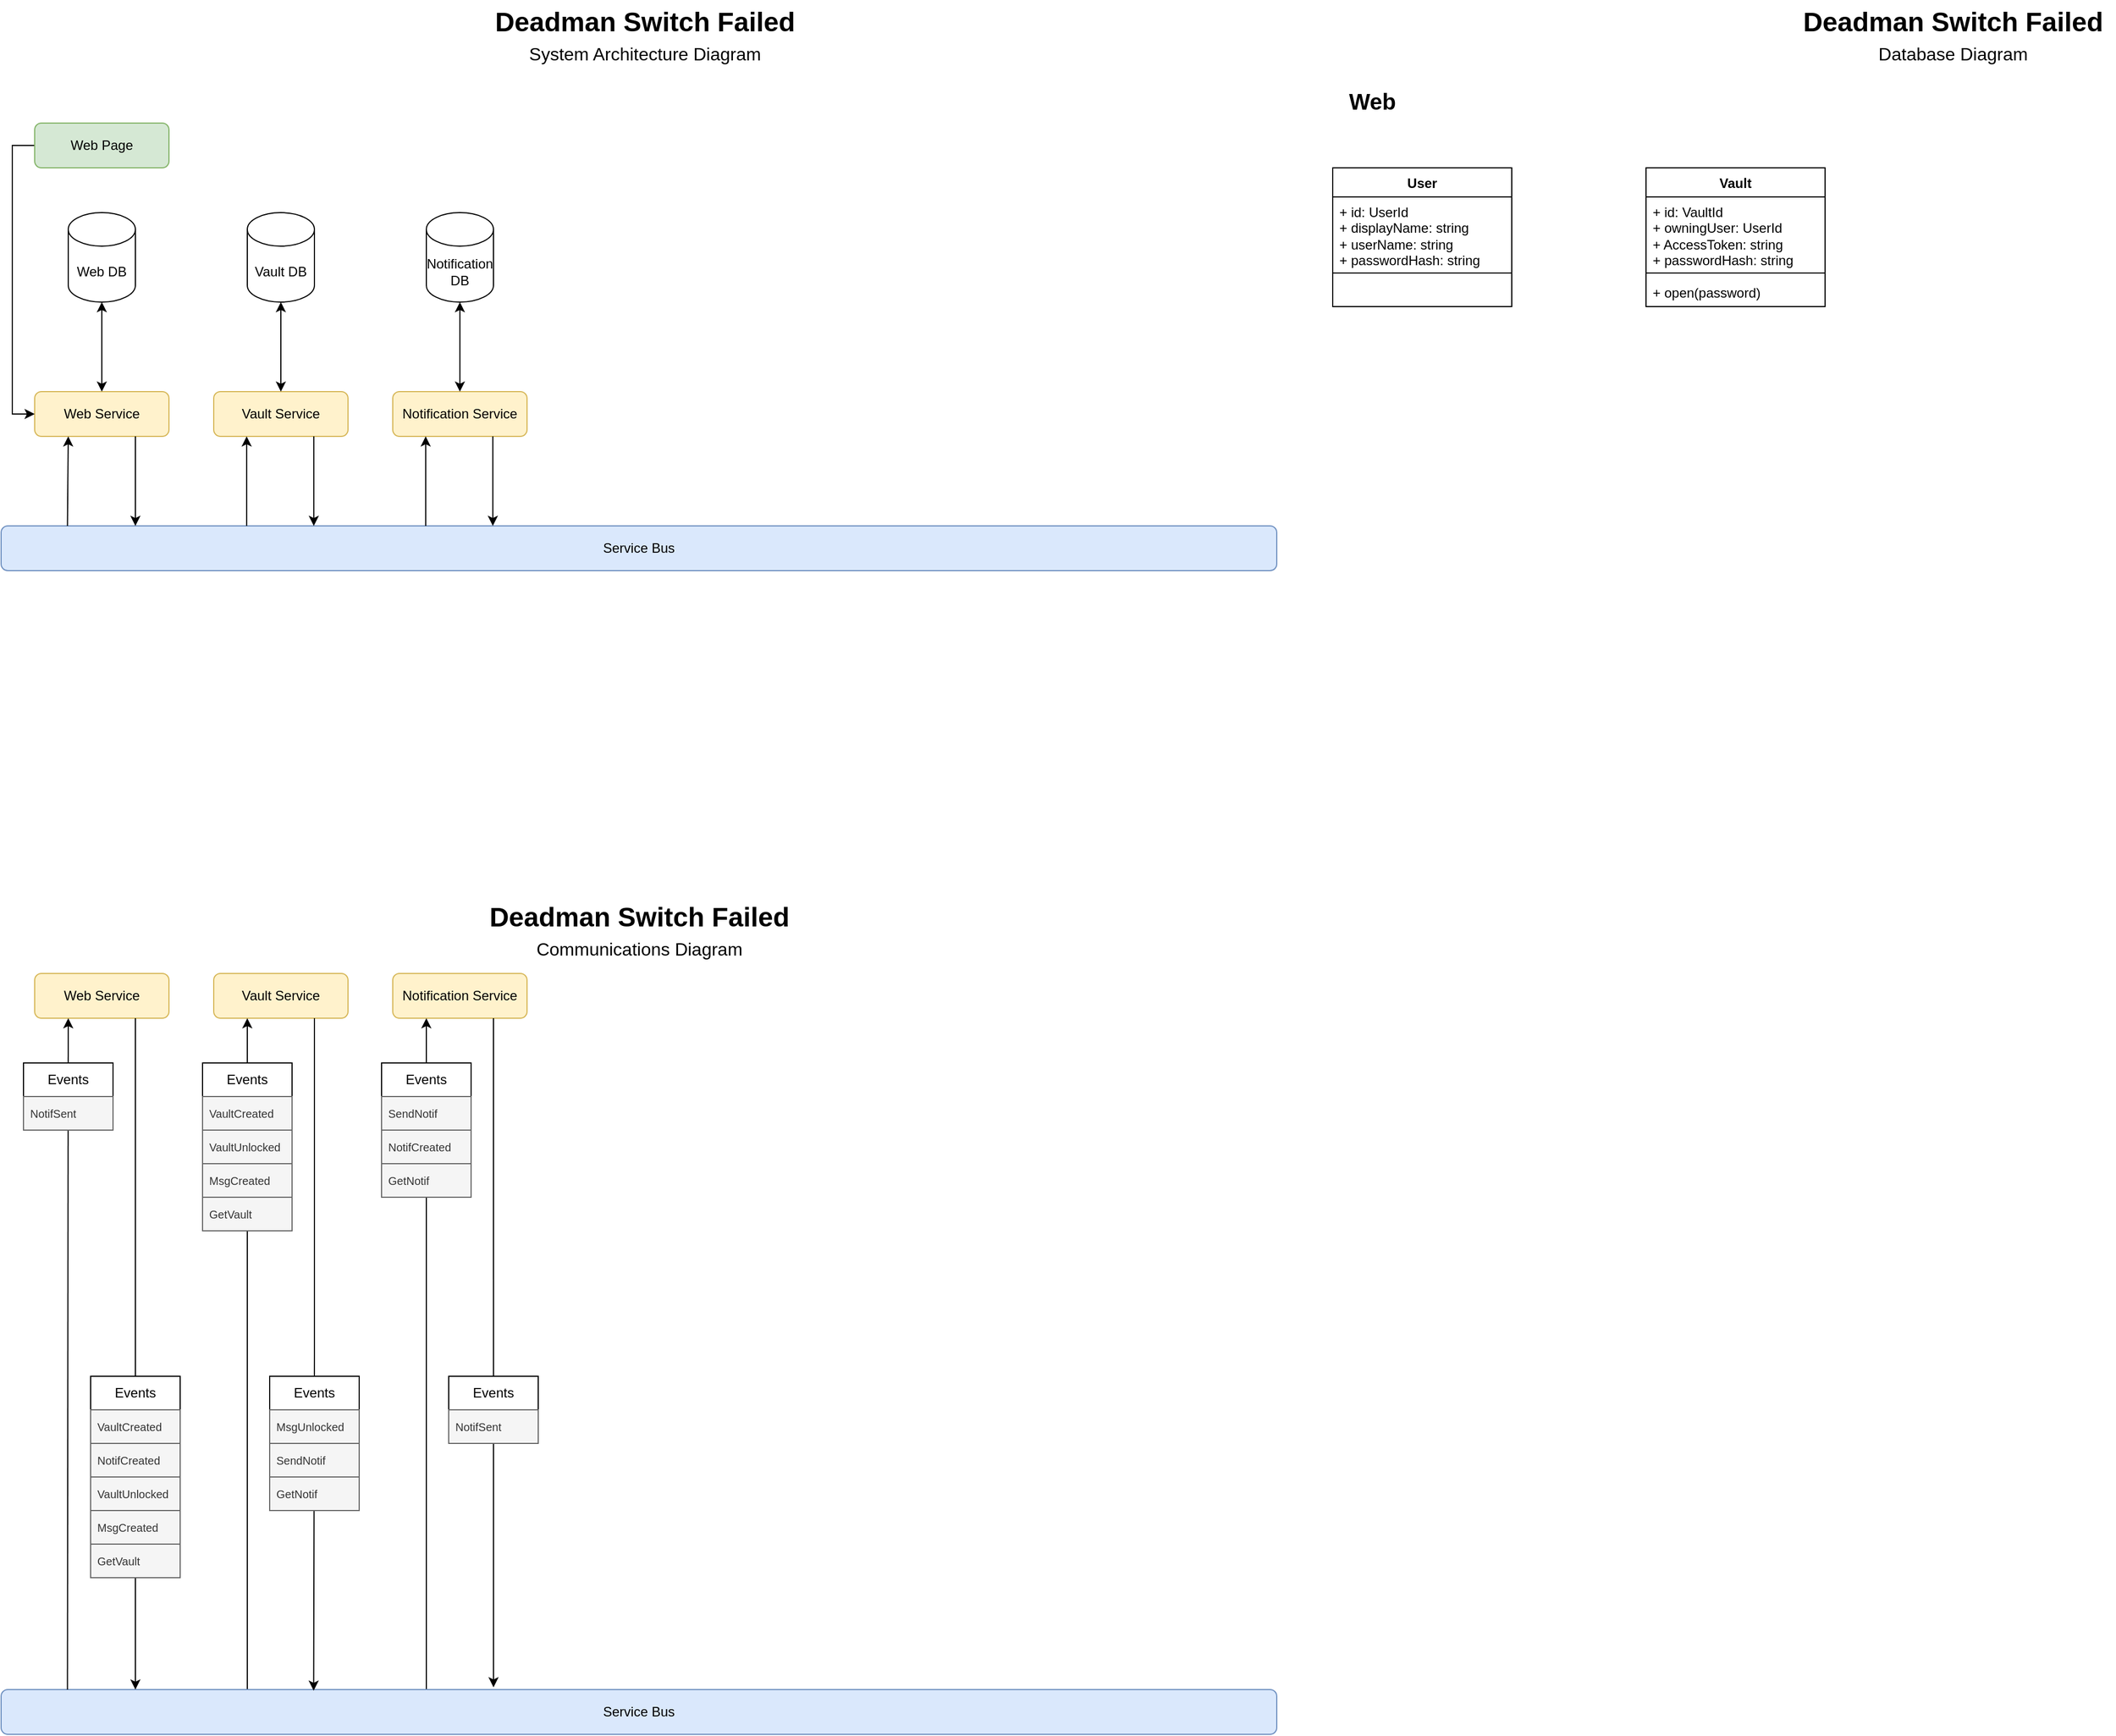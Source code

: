 <mxfile version="22.0.2" type="device">
  <diagram name="Page-1" id="2YGdl-X15_tePABY36Fy">
    <mxGraphModel dx="788" dy="460" grid="1" gridSize="10" guides="1" tooltips="1" connect="1" arrows="1" fold="1" page="1" pageScale="1" pageWidth="1160" pageHeight="800" math="1" shadow="0">
      <root>
        <mxCell id="0" />
        <mxCell id="1" parent="0" />
        <mxCell id="ui8sLW4CjAqMK8sw_6YP-1" value="Web Service" style="rounded=1;whiteSpace=wrap;html=1;fillColor=#fff2cc;strokeColor=#d6b656;" parent="1" vertex="1">
          <mxGeometry x="40" y="360" width="120" height="40" as="geometry" />
        </mxCell>
        <mxCell id="ui8sLW4CjAqMK8sw_6YP-2" value="Vault Service" style="rounded=1;whiteSpace=wrap;html=1;fillColor=#fff2cc;strokeColor=#d6b656;" parent="1" vertex="1">
          <mxGeometry x="200" y="360" width="120" height="40" as="geometry" />
        </mxCell>
        <mxCell id="ui8sLW4CjAqMK8sw_6YP-3" value="Notification Service" style="rounded=1;whiteSpace=wrap;html=1;fillColor=#fff2cc;strokeColor=#d6b656;" parent="1" vertex="1">
          <mxGeometry x="360" y="360" width="120" height="40" as="geometry" />
        </mxCell>
        <mxCell id="ui8sLW4CjAqMK8sw_6YP-4" value="Service Bus" style="rounded=1;whiteSpace=wrap;html=1;fillColor=#dae8fc;strokeColor=#6c8ebf;" parent="1" vertex="1">
          <mxGeometry x="10" y="480" width="1140" height="40" as="geometry" />
        </mxCell>
        <mxCell id="ui8sLW4CjAqMK8sw_6YP-5" value="Web DB" style="shape=cylinder3;whiteSpace=wrap;html=1;boundedLbl=1;backgroundOutline=1;size=15;" parent="1" vertex="1">
          <mxGeometry x="70" y="200" width="60" height="80" as="geometry" />
        </mxCell>
        <mxCell id="ui8sLW4CjAqMK8sw_6YP-7" value="Vault DB" style="shape=cylinder3;whiteSpace=wrap;html=1;boundedLbl=1;backgroundOutline=1;size=15;" parent="1" vertex="1">
          <mxGeometry x="230" y="200" width="60" height="80" as="geometry" />
        </mxCell>
        <mxCell id="ui8sLW4CjAqMK8sw_6YP-8" value="Notification DB" style="shape=cylinder3;whiteSpace=wrap;html=1;boundedLbl=1;backgroundOutline=1;size=15;" parent="1" vertex="1">
          <mxGeometry x="390" y="200" width="60" height="80" as="geometry" />
        </mxCell>
        <mxCell id="ui8sLW4CjAqMK8sw_6YP-9" value="Deadman Switch Failed" style="text;html=1;align=center;verticalAlign=middle;resizable=0;points=[];autosize=1;strokeColor=none;fillColor=none;rounded=0;shadow=0;glass=0;fontSize=24;fontStyle=1" parent="1" vertex="1">
          <mxGeometry x="440" y="10" width="290" height="40" as="geometry" />
        </mxCell>
        <mxCell id="ui8sLW4CjAqMK8sw_6YP-10" value="&lt;span style=&quot;font-weight: normal;&quot;&gt;&lt;font style=&quot;font-size: 16px;&quot;&gt;System Architecture Diagram&lt;/font&gt;&lt;/span&gt;" style="text;html=1;align=center;verticalAlign=middle;resizable=0;points=[];autosize=1;strokeColor=none;fillColor=none;rounded=0;shadow=0;glass=0;fontSize=24;fontStyle=1" parent="1" vertex="1">
          <mxGeometry x="470" y="36" width="230" height="40" as="geometry" />
        </mxCell>
        <mxCell id="ui8sLW4CjAqMK8sw_6YP-13" value="" style="endArrow=classic;startArrow=classic;html=1;rounded=0;" parent="1" source="ui8sLW4CjAqMK8sw_6YP-1" target="ui8sLW4CjAqMK8sw_6YP-5" edge="1">
          <mxGeometry width="50" height="50" relative="1" as="geometry">
            <mxPoint x="70" y="340" as="sourcePoint" />
            <mxPoint x="120" y="290" as="targetPoint" />
          </mxGeometry>
        </mxCell>
        <mxCell id="ui8sLW4CjAqMK8sw_6YP-14" value="" style="endArrow=classic;startArrow=classic;html=1;rounded=0;" parent="1" source="ui8sLW4CjAqMK8sw_6YP-2" target="ui8sLW4CjAqMK8sw_6YP-7" edge="1">
          <mxGeometry width="50" height="50" relative="1" as="geometry">
            <mxPoint x="110" y="370" as="sourcePoint" />
            <mxPoint x="110" y="290" as="targetPoint" />
          </mxGeometry>
        </mxCell>
        <mxCell id="ui8sLW4CjAqMK8sw_6YP-15" value="" style="endArrow=classic;startArrow=classic;html=1;rounded=0;labelBorderColor=#FFFFFF;" parent="1" source="ui8sLW4CjAqMK8sw_6YP-3" target="ui8sLW4CjAqMK8sw_6YP-8" edge="1">
          <mxGeometry width="50" height="50" relative="1" as="geometry">
            <mxPoint x="120" y="380" as="sourcePoint" />
            <mxPoint x="120" y="300" as="targetPoint" />
          </mxGeometry>
        </mxCell>
        <mxCell id="ui8sLW4CjAqMK8sw_6YP-18" value="" style="endArrow=classic;html=1;rounded=0;entryX=0.25;entryY=1;entryDx=0;entryDy=0;exitX=0.052;exitY=0;exitDx=0;exitDy=0;exitPerimeter=0;" parent="1" source="ui8sLW4CjAqMK8sw_6YP-4" target="ui8sLW4CjAqMK8sw_6YP-1" edge="1">
          <mxGeometry width="50" height="50" relative="1" as="geometry">
            <mxPoint x="-20" y="450" as="sourcePoint" />
            <mxPoint x="30" y="400" as="targetPoint" />
          </mxGeometry>
        </mxCell>
        <mxCell id="ui8sLW4CjAqMK8sw_6YP-19" value="" style="endArrow=classic;html=1;rounded=0;exitX=0.75;exitY=1;exitDx=0;exitDy=0;" parent="1" source="ui8sLW4CjAqMK8sw_6YP-1" edge="1">
          <mxGeometry width="50" height="50" relative="1" as="geometry">
            <mxPoint x="80" y="490" as="sourcePoint" />
            <mxPoint x="130" y="480" as="targetPoint" />
          </mxGeometry>
        </mxCell>
        <mxCell id="ui8sLW4CjAqMK8sw_6YP-20" value="" style="endArrow=classic;html=1;rounded=0;entryX=0.25;entryY=1;entryDx=0;entryDy=0;exitX=0.072;exitY=0;exitDx=0;exitDy=0;exitPerimeter=0;" parent="1" edge="1">
          <mxGeometry width="50" height="50" relative="1" as="geometry">
            <mxPoint x="229.43" y="480" as="sourcePoint" />
            <mxPoint x="229.43" y="400" as="targetPoint" />
          </mxGeometry>
        </mxCell>
        <mxCell id="ui8sLW4CjAqMK8sw_6YP-21" value="" style="endArrow=classic;html=1;rounded=0;exitX=0.75;exitY=1;exitDx=0;exitDy=0;" parent="1" edge="1">
          <mxGeometry width="50" height="50" relative="1" as="geometry">
            <mxPoint x="289.43" y="400" as="sourcePoint" />
            <mxPoint x="289.43" y="480" as="targetPoint" />
          </mxGeometry>
        </mxCell>
        <mxCell id="ui8sLW4CjAqMK8sw_6YP-22" value="" style="endArrow=classic;html=1;rounded=0;entryX=0.25;entryY=1;entryDx=0;entryDy=0;exitX=0.072;exitY=0;exitDx=0;exitDy=0;exitPerimeter=0;" parent="1" edge="1">
          <mxGeometry width="50" height="50" relative="1" as="geometry">
            <mxPoint x="389.43" y="480" as="sourcePoint" />
            <mxPoint x="389.43" y="400" as="targetPoint" />
          </mxGeometry>
        </mxCell>
        <mxCell id="ui8sLW4CjAqMK8sw_6YP-23" value="" style="endArrow=classic;html=1;rounded=0;exitX=0.75;exitY=1;exitDx=0;exitDy=0;" parent="1" edge="1">
          <mxGeometry width="50" height="50" relative="1" as="geometry">
            <mxPoint x="449.43" y="400" as="sourcePoint" />
            <mxPoint x="449.43" y="480" as="targetPoint" />
          </mxGeometry>
        </mxCell>
        <mxCell id="ui8sLW4CjAqMK8sw_6YP-26" value="Deadman Switch Failed" style="text;html=1;align=center;verticalAlign=middle;resizable=0;points=[];autosize=1;strokeColor=none;fillColor=none;rounded=0;shadow=0;glass=0;fontSize=24;fontStyle=1" parent="1" vertex="1">
          <mxGeometry x="1609" y="10" width="290" height="40" as="geometry" />
        </mxCell>
        <mxCell id="ui8sLW4CjAqMK8sw_6YP-27" value="&lt;span style=&quot;font-weight: normal;&quot;&gt;&lt;font style=&quot;font-size: 16px;&quot;&gt;Database Diagram&lt;/font&gt;&lt;/span&gt;" style="text;html=1;align=center;verticalAlign=middle;resizable=0;points=[];autosize=1;strokeColor=none;fillColor=none;rounded=0;shadow=0;glass=0;fontSize=24;fontStyle=1" parent="1" vertex="1">
          <mxGeometry x="1674" y="36" width="160" height="40" as="geometry" />
        </mxCell>
        <mxCell id="Cj7RUKxoyTummyb_r4Sp-2" style="edgeStyle=orthogonalEdgeStyle;rounded=0;orthogonalLoop=1;jettySize=auto;html=1;entryX=0;entryY=0.5;entryDx=0;entryDy=0;" parent="1" source="Cj7RUKxoyTummyb_r4Sp-1" target="ui8sLW4CjAqMK8sw_6YP-1" edge="1">
          <mxGeometry relative="1" as="geometry">
            <Array as="points">
              <mxPoint x="20" y="140" />
              <mxPoint x="20" y="380" />
            </Array>
          </mxGeometry>
        </mxCell>
        <mxCell id="Cj7RUKxoyTummyb_r4Sp-1" value="Web Page" style="rounded=1;whiteSpace=wrap;html=1;fillColor=#d5e8d4;strokeColor=#82b366;" parent="1" vertex="1">
          <mxGeometry x="40" y="120" width="120" height="40" as="geometry" />
        </mxCell>
        <mxCell id="Cj7RUKxoyTummyb_r4Sp-10" value="Web" style="text;html=1;align=center;verticalAlign=middle;resizable=0;points=[];autosize=1;strokeColor=none;fillColor=none;rounded=0;shadow=0;glass=0;fontSize=20;fontStyle=1" parent="1" vertex="1">
          <mxGeometry x="1200" y="80" width="70" height="40" as="geometry" />
        </mxCell>
        <mxCell id="Cj7RUKxoyTummyb_r4Sp-11" value="User" style="swimlane;fontStyle=1;align=center;verticalAlign=top;childLayout=stackLayout;horizontal=1;startSize=26;horizontalStack=0;resizeParent=1;resizeParentMax=0;resizeLast=0;collapsible=1;marginBottom=0;whiteSpace=wrap;html=1;" parent="1" vertex="1">
          <mxGeometry x="1200" y="160" width="160" height="124" as="geometry" />
        </mxCell>
        <mxCell id="Cj7RUKxoyTummyb_r4Sp-12" value="+ id: UserId&lt;br&gt;+ displayName: string&lt;br&gt;+ userName: string&lt;br&gt;+ passwordHash: string" style="text;strokeColor=none;fillColor=none;align=left;verticalAlign=top;spacingLeft=4;spacingRight=4;overflow=hidden;rotatable=0;points=[[0,0.5],[1,0.5]];portConstraint=eastwest;whiteSpace=wrap;html=1;" parent="Cj7RUKxoyTummyb_r4Sp-11" vertex="1">
          <mxGeometry y="26" width="160" height="64" as="geometry" />
        </mxCell>
        <mxCell id="Cj7RUKxoyTummyb_r4Sp-13" value="" style="line;strokeWidth=1;fillColor=none;align=left;verticalAlign=middle;spacingTop=-1;spacingLeft=3;spacingRight=3;rotatable=0;labelPosition=right;points=[];portConstraint=eastwest;strokeColor=inherit;" parent="Cj7RUKxoyTummyb_r4Sp-11" vertex="1">
          <mxGeometry y="90" width="160" height="8" as="geometry" />
        </mxCell>
        <mxCell id="Cj7RUKxoyTummyb_r4Sp-14" value="&amp;nbsp;" style="text;strokeColor=none;fillColor=none;align=left;verticalAlign=top;spacingLeft=4;spacingRight=4;overflow=hidden;rotatable=0;points=[[0,0.5],[1,0.5]];portConstraint=eastwest;whiteSpace=wrap;html=1;" parent="Cj7RUKxoyTummyb_r4Sp-11" vertex="1">
          <mxGeometry y="98" width="160" height="26" as="geometry" />
        </mxCell>
        <mxCell id="TEZOHbHOSB_OMv-VC6Ly-8" value="Deadman Switch Failed" style="text;html=1;align=center;verticalAlign=middle;resizable=0;points=[];autosize=1;strokeColor=none;fillColor=none;rounded=0;shadow=0;glass=0;fontSize=24;fontStyle=1" parent="1" vertex="1">
          <mxGeometry x="435" y="810" width="290" height="40" as="geometry" />
        </mxCell>
        <mxCell id="TEZOHbHOSB_OMv-VC6Ly-9" value="&lt;span style=&quot;font-weight: normal;&quot;&gt;&lt;font style=&quot;font-size: 16px;&quot;&gt;Communications Diagram&lt;br&gt;&lt;/font&gt;&lt;/span&gt;" style="text;html=1;align=center;verticalAlign=middle;resizable=0;points=[];autosize=1;strokeColor=none;fillColor=none;rounded=0;shadow=0;glass=0;fontSize=24;fontStyle=1" parent="1" vertex="1">
          <mxGeometry x="475" y="836" width="210" height="40" as="geometry" />
        </mxCell>
        <mxCell id="TEZOHbHOSB_OMv-VC6Ly-33" value="Web Service" style="rounded=1;whiteSpace=wrap;html=1;fillColor=#fff2cc;strokeColor=#d6b656;" vertex="1" parent="1">
          <mxGeometry x="40" y="880" width="120" height="40" as="geometry" />
        </mxCell>
        <mxCell id="TEZOHbHOSB_OMv-VC6Ly-34" value="Vault Service" style="rounded=1;whiteSpace=wrap;html=1;fillColor=#fff2cc;strokeColor=#d6b656;" vertex="1" parent="1">
          <mxGeometry x="200" y="880" width="120" height="40" as="geometry" />
        </mxCell>
        <mxCell id="TEZOHbHOSB_OMv-VC6Ly-35" value="Notification Service" style="rounded=1;whiteSpace=wrap;html=1;fillColor=#fff2cc;strokeColor=#d6b656;" vertex="1" parent="1">
          <mxGeometry x="360" y="880" width="120" height="40" as="geometry" />
        </mxCell>
        <mxCell id="TEZOHbHOSB_OMv-VC6Ly-44" style="edgeStyle=orthogonalEdgeStyle;rounded=0;orthogonalLoop=1;jettySize=auto;html=1;entryX=0.25;entryY=1;entryDx=0;entryDy=0;" edge="1" parent="1" source="TEZOHbHOSB_OMv-VC6Ly-36" target="TEZOHbHOSB_OMv-VC6Ly-34">
          <mxGeometry relative="1" as="geometry">
            <Array as="points">
              <mxPoint x="230" y="1410" />
              <mxPoint x="230" y="1410" />
            </Array>
          </mxGeometry>
        </mxCell>
        <mxCell id="TEZOHbHOSB_OMv-VC6Ly-45" style="edgeStyle=orthogonalEdgeStyle;rounded=0;orthogonalLoop=1;jettySize=auto;html=1;entryX=0.25;entryY=1;entryDx=0;entryDy=0;" edge="1" parent="1" source="TEZOHbHOSB_OMv-VC6Ly-36" target="TEZOHbHOSB_OMv-VC6Ly-35">
          <mxGeometry relative="1" as="geometry">
            <Array as="points">
              <mxPoint x="390" y="1380" />
              <mxPoint x="390" y="1380" />
            </Array>
          </mxGeometry>
        </mxCell>
        <mxCell id="TEZOHbHOSB_OMv-VC6Ly-36" value="Service Bus" style="rounded=1;whiteSpace=wrap;html=1;fillColor=#dae8fc;strokeColor=#6c8ebf;" vertex="1" parent="1">
          <mxGeometry x="10" y="1520" width="1140" height="40" as="geometry" />
        </mxCell>
        <mxCell id="TEZOHbHOSB_OMv-VC6Ly-37" value="" style="endArrow=classic;html=1;rounded=0;entryX=0.25;entryY=1;entryDx=0;entryDy=0;exitX=0.052;exitY=0;exitDx=0;exitDy=0;exitPerimeter=0;" edge="1" source="TEZOHbHOSB_OMv-VC6Ly-36" target="TEZOHbHOSB_OMv-VC6Ly-33" parent="1">
          <mxGeometry width="50" height="50" relative="1" as="geometry">
            <mxPoint x="-20" y="1490" as="sourcePoint" />
            <mxPoint x="30" y="1440" as="targetPoint" />
          </mxGeometry>
        </mxCell>
        <mxCell id="TEZOHbHOSB_OMv-VC6Ly-38" value="" style="endArrow=classic;html=1;rounded=0;exitX=0.75;exitY=1;exitDx=0;exitDy=0;" edge="1" source="TEZOHbHOSB_OMv-VC6Ly-33" parent="1">
          <mxGeometry width="50" height="50" relative="1" as="geometry">
            <mxPoint x="80" y="1530" as="sourcePoint" />
            <mxPoint x="130" y="1520" as="targetPoint" />
          </mxGeometry>
        </mxCell>
        <mxCell id="TEZOHbHOSB_OMv-VC6Ly-43" style="edgeStyle=orthogonalEdgeStyle;rounded=0;orthogonalLoop=1;jettySize=auto;html=1;exitX=0.75;exitY=1;exitDx=0;exitDy=0;entryX=0.245;entryY=0.025;entryDx=0;entryDy=0;entryPerimeter=0;" edge="1" parent="1" source="TEZOHbHOSB_OMv-VC6Ly-34" target="TEZOHbHOSB_OMv-VC6Ly-36">
          <mxGeometry relative="1" as="geometry" />
        </mxCell>
        <mxCell id="TEZOHbHOSB_OMv-VC6Ly-46" style="edgeStyle=orthogonalEdgeStyle;rounded=0;orthogonalLoop=1;jettySize=auto;html=1;exitX=0.75;exitY=1;exitDx=0;exitDy=0;entryX=0.386;entryY=-0.05;entryDx=0;entryDy=0;entryPerimeter=0;" edge="1" parent="1" source="TEZOHbHOSB_OMv-VC6Ly-35" target="TEZOHbHOSB_OMv-VC6Ly-36">
          <mxGeometry relative="1" as="geometry" />
        </mxCell>
        <mxCell id="TEZOHbHOSB_OMv-VC6Ly-47" value="Events" style="swimlane;fontStyle=0;childLayout=stackLayout;horizontal=1;startSize=30;horizontalStack=0;resizeParent=1;resizeParentMax=0;resizeLast=0;collapsible=1;marginBottom=0;whiteSpace=wrap;html=1;fillColor=#FFFFFF;" vertex="1" parent="1">
          <mxGeometry x="30" y="960" width="80" height="60" as="geometry" />
        </mxCell>
        <mxCell id="TEZOHbHOSB_OMv-VC6Ly-48" value="NotifSent" style="text;strokeColor=#666666;fillColor=#f5f5f5;align=left;verticalAlign=middle;spacingLeft=4;spacingRight=4;overflow=hidden;points=[[0,0.5],[1,0.5]];portConstraint=eastwest;rotatable=0;whiteSpace=wrap;html=1;fontColor=#333333;fontSize=10;" vertex="1" parent="TEZOHbHOSB_OMv-VC6Ly-47">
          <mxGeometry y="30" width="80" height="30" as="geometry" />
        </mxCell>
        <mxCell id="TEZOHbHOSB_OMv-VC6Ly-55" value="Events" style="swimlane;fontStyle=0;childLayout=stackLayout;horizontal=1;startSize=30;horizontalStack=0;resizeParent=1;resizeParentMax=0;resizeLast=0;collapsible=1;marginBottom=0;whiteSpace=wrap;html=1;fillColor=#FFFFFF;" vertex="1" parent="1">
          <mxGeometry x="90" y="1240" width="80" height="180" as="geometry" />
        </mxCell>
        <mxCell id="TEZOHbHOSB_OMv-VC6Ly-56" value="VaultCreated" style="text;strokeColor=#666666;fillColor=#f5f5f5;align=left;verticalAlign=middle;spacingLeft=4;spacingRight=4;overflow=hidden;points=[[0,0.5],[1,0.5]];portConstraint=eastwest;rotatable=0;whiteSpace=wrap;html=1;fontColor=#333333;fontSize=10;" vertex="1" parent="TEZOHbHOSB_OMv-VC6Ly-55">
          <mxGeometry y="30" width="80" height="30" as="geometry" />
        </mxCell>
        <mxCell id="TEZOHbHOSB_OMv-VC6Ly-57" value="NotifCreated" style="text;strokeColor=#666666;fillColor=#f5f5f5;align=left;verticalAlign=middle;spacingLeft=4;spacingRight=4;overflow=hidden;points=[[0,0.5],[1,0.5]];portConstraint=eastwest;rotatable=0;whiteSpace=wrap;html=1;fontColor=#333333;fontSize=10;" vertex="1" parent="TEZOHbHOSB_OMv-VC6Ly-55">
          <mxGeometry y="60" width="80" height="30" as="geometry" />
        </mxCell>
        <mxCell id="TEZOHbHOSB_OMv-VC6Ly-58" value="VaultUnlocked" style="text;strokeColor=#666666;fillColor=#f5f5f5;align=left;verticalAlign=middle;spacingLeft=4;spacingRight=4;overflow=hidden;points=[[0,0.5],[1,0.5]];portConstraint=eastwest;rotatable=0;whiteSpace=wrap;html=1;fontColor=#333333;fontSize=10;" vertex="1" parent="TEZOHbHOSB_OMv-VC6Ly-55">
          <mxGeometry y="90" width="80" height="30" as="geometry" />
        </mxCell>
        <mxCell id="TEZOHbHOSB_OMv-VC6Ly-60" value="MsgCreated" style="text;strokeColor=#666666;fillColor=#f5f5f5;align=left;verticalAlign=middle;spacingLeft=4;spacingRight=4;overflow=hidden;points=[[0,0.5],[1,0.5]];portConstraint=eastwest;rotatable=0;whiteSpace=wrap;html=1;fontColor=#333333;fontSize=10;" vertex="1" parent="TEZOHbHOSB_OMv-VC6Ly-55">
          <mxGeometry y="120" width="80" height="30" as="geometry" />
        </mxCell>
        <mxCell id="TEZOHbHOSB_OMv-VC6Ly-78" value="GetVault" style="text;strokeColor=#666666;fillColor=#f5f5f5;align=left;verticalAlign=middle;spacingLeft=4;spacingRight=4;overflow=hidden;points=[[0,0.5],[1,0.5]];portConstraint=eastwest;rotatable=0;whiteSpace=wrap;html=1;fontColor=#333333;fontSize=10;" vertex="1" parent="TEZOHbHOSB_OMv-VC6Ly-55">
          <mxGeometry y="150" width="80" height="30" as="geometry" />
        </mxCell>
        <mxCell id="TEZOHbHOSB_OMv-VC6Ly-61" value="Events" style="swimlane;fontStyle=0;childLayout=stackLayout;horizontal=1;startSize=30;horizontalStack=0;resizeParent=1;resizeParentMax=0;resizeLast=0;collapsible=1;marginBottom=0;whiteSpace=wrap;html=1;fillColor=#FFFFFF;" vertex="1" parent="1">
          <mxGeometry x="190" y="960" width="80" height="150" as="geometry" />
        </mxCell>
        <mxCell id="TEZOHbHOSB_OMv-VC6Ly-62" value="VaultCreated" style="text;strokeColor=#666666;fillColor=#f5f5f5;align=left;verticalAlign=middle;spacingLeft=4;spacingRight=4;overflow=hidden;points=[[0,0.5],[1,0.5]];portConstraint=eastwest;rotatable=0;whiteSpace=wrap;html=1;fontColor=#333333;fontSize=10;" vertex="1" parent="TEZOHbHOSB_OMv-VC6Ly-61">
          <mxGeometry y="30" width="80" height="30" as="geometry" />
        </mxCell>
        <mxCell id="TEZOHbHOSB_OMv-VC6Ly-68" value="VaultUnlocked" style="text;strokeColor=#666666;fillColor=#f5f5f5;align=left;verticalAlign=middle;spacingLeft=4;spacingRight=4;overflow=hidden;points=[[0,0.5],[1,0.5]];portConstraint=eastwest;rotatable=0;whiteSpace=wrap;html=1;fontColor=#333333;fontSize=10;" vertex="1" parent="TEZOHbHOSB_OMv-VC6Ly-61">
          <mxGeometry y="60" width="80" height="30" as="geometry" />
        </mxCell>
        <mxCell id="TEZOHbHOSB_OMv-VC6Ly-69" value="MsgCreated" style="text;strokeColor=#666666;fillColor=#f5f5f5;align=left;verticalAlign=middle;spacingLeft=4;spacingRight=4;overflow=hidden;points=[[0,0.5],[1,0.5]];portConstraint=eastwest;rotatable=0;whiteSpace=wrap;html=1;fontColor=#333333;fontSize=10;" vertex="1" parent="TEZOHbHOSB_OMv-VC6Ly-61">
          <mxGeometry y="90" width="80" height="30" as="geometry" />
        </mxCell>
        <mxCell id="TEZOHbHOSB_OMv-VC6Ly-79" value="GetVault" style="text;strokeColor=#666666;fillColor=#f5f5f5;align=left;verticalAlign=middle;spacingLeft=4;spacingRight=4;overflow=hidden;points=[[0,0.5],[1,0.5]];portConstraint=eastwest;rotatable=0;whiteSpace=wrap;html=1;fontColor=#333333;fontSize=10;" vertex="1" parent="TEZOHbHOSB_OMv-VC6Ly-61">
          <mxGeometry y="120" width="80" height="30" as="geometry" />
        </mxCell>
        <mxCell id="TEZOHbHOSB_OMv-VC6Ly-63" value="Events" style="swimlane;fontStyle=0;childLayout=stackLayout;horizontal=1;startSize=30;horizontalStack=0;resizeParent=1;resizeParentMax=0;resizeLast=0;collapsible=1;marginBottom=0;whiteSpace=wrap;html=1;fillColor=#FFFFFF;" vertex="1" parent="1">
          <mxGeometry x="250" y="1240" width="80" height="120" as="geometry" />
        </mxCell>
        <mxCell id="TEZOHbHOSB_OMv-VC6Ly-67" value="MsgUnlocked" style="text;strokeColor=#666666;fillColor=#f5f5f5;align=left;verticalAlign=middle;spacingLeft=4;spacingRight=4;overflow=hidden;points=[[0,0.5],[1,0.5]];portConstraint=eastwest;rotatable=0;whiteSpace=wrap;html=1;fontColor=#333333;fontSize=10;" vertex="1" parent="TEZOHbHOSB_OMv-VC6Ly-63">
          <mxGeometry y="30" width="80" height="30" as="geometry" />
        </mxCell>
        <mxCell id="TEZOHbHOSB_OMv-VC6Ly-70" value="SendNotif" style="text;strokeColor=#666666;fillColor=#f5f5f5;align=left;verticalAlign=middle;spacingLeft=4;spacingRight=4;overflow=hidden;points=[[0,0.5],[1,0.5]];portConstraint=eastwest;rotatable=0;whiteSpace=wrap;html=1;fontColor=#333333;fontSize=10;" vertex="1" parent="TEZOHbHOSB_OMv-VC6Ly-63">
          <mxGeometry y="60" width="80" height="30" as="geometry" />
        </mxCell>
        <mxCell id="TEZOHbHOSB_OMv-VC6Ly-80" value="GetNotif" style="text;strokeColor=#666666;fillColor=#f5f5f5;align=left;verticalAlign=middle;spacingLeft=4;spacingRight=4;overflow=hidden;points=[[0,0.5],[1,0.5]];portConstraint=eastwest;rotatable=0;whiteSpace=wrap;html=1;fontColor=#333333;fontSize=10;" vertex="1" parent="TEZOHbHOSB_OMv-VC6Ly-63">
          <mxGeometry y="90" width="80" height="30" as="geometry" />
        </mxCell>
        <mxCell id="TEZOHbHOSB_OMv-VC6Ly-71" value="Events" style="swimlane;fontStyle=0;childLayout=stackLayout;horizontal=1;startSize=30;horizontalStack=0;resizeParent=1;resizeParentMax=0;resizeLast=0;collapsible=1;marginBottom=0;whiteSpace=wrap;html=1;fillColor=#FFFFFF;" vertex="1" parent="1">
          <mxGeometry x="350" y="960" width="80" height="120" as="geometry" />
        </mxCell>
        <mxCell id="TEZOHbHOSB_OMv-VC6Ly-72" value="SendNotif" style="text;strokeColor=#666666;fillColor=#f5f5f5;align=left;verticalAlign=middle;spacingLeft=4;spacingRight=4;overflow=hidden;points=[[0,0.5],[1,0.5]];portConstraint=eastwest;rotatable=0;whiteSpace=wrap;html=1;fontColor=#333333;fontSize=10;" vertex="1" parent="TEZOHbHOSB_OMv-VC6Ly-71">
          <mxGeometry y="30" width="80" height="30" as="geometry" />
        </mxCell>
        <mxCell id="TEZOHbHOSB_OMv-VC6Ly-74" value="NotifCreated" style="text;strokeColor=#666666;fillColor=#f5f5f5;align=left;verticalAlign=middle;spacingLeft=4;spacingRight=4;overflow=hidden;points=[[0,0.5],[1,0.5]];portConstraint=eastwest;rotatable=0;whiteSpace=wrap;html=1;fontColor=#333333;fontSize=10;" vertex="1" parent="TEZOHbHOSB_OMv-VC6Ly-71">
          <mxGeometry y="60" width="80" height="30" as="geometry" />
        </mxCell>
        <mxCell id="TEZOHbHOSB_OMv-VC6Ly-81" value="GetNotif" style="text;strokeColor=#666666;fillColor=#f5f5f5;align=left;verticalAlign=middle;spacingLeft=4;spacingRight=4;overflow=hidden;points=[[0,0.5],[1,0.5]];portConstraint=eastwest;rotatable=0;whiteSpace=wrap;html=1;fontColor=#333333;fontSize=10;" vertex="1" parent="TEZOHbHOSB_OMv-VC6Ly-71">
          <mxGeometry y="90" width="80" height="30" as="geometry" />
        </mxCell>
        <mxCell id="TEZOHbHOSB_OMv-VC6Ly-75" value="Events" style="swimlane;fontStyle=0;childLayout=stackLayout;horizontal=1;startSize=30;horizontalStack=0;resizeParent=1;resizeParentMax=0;resizeLast=0;collapsible=1;marginBottom=0;whiteSpace=wrap;html=1;fillColor=#FFFFFF;" vertex="1" parent="1">
          <mxGeometry x="410" y="1240" width="80" height="60" as="geometry" />
        </mxCell>
        <mxCell id="TEZOHbHOSB_OMv-VC6Ly-76" value="NotifSent" style="text;strokeColor=#666666;fillColor=#f5f5f5;align=left;verticalAlign=middle;spacingLeft=4;spacingRight=4;overflow=hidden;points=[[0,0.5],[1,0.5]];portConstraint=eastwest;rotatable=0;whiteSpace=wrap;html=1;fontColor=#333333;fontSize=10;" vertex="1" parent="TEZOHbHOSB_OMv-VC6Ly-75">
          <mxGeometry y="30" width="80" height="30" as="geometry" />
        </mxCell>
        <mxCell id="TEZOHbHOSB_OMv-VC6Ly-82" value="Vault" style="swimlane;fontStyle=1;align=center;verticalAlign=top;childLayout=stackLayout;horizontal=1;startSize=26;horizontalStack=0;resizeParent=1;resizeParentMax=0;resizeLast=0;collapsible=1;marginBottom=0;whiteSpace=wrap;html=1;" vertex="1" parent="1">
          <mxGeometry x="1480" y="160" width="160" height="124" as="geometry" />
        </mxCell>
        <mxCell id="TEZOHbHOSB_OMv-VC6Ly-83" value="+ id: VaultId&lt;br&gt;+ owningUser: UserId&lt;br&gt;+ AccessToken: string&lt;br&gt;+ passwordHash: string" style="text;strokeColor=none;fillColor=none;align=left;verticalAlign=top;spacingLeft=4;spacingRight=4;overflow=hidden;rotatable=0;points=[[0,0.5],[1,0.5]];portConstraint=eastwest;whiteSpace=wrap;html=1;" vertex="1" parent="TEZOHbHOSB_OMv-VC6Ly-82">
          <mxGeometry y="26" width="160" height="64" as="geometry" />
        </mxCell>
        <mxCell id="TEZOHbHOSB_OMv-VC6Ly-84" value="" style="line;strokeWidth=1;fillColor=none;align=left;verticalAlign=middle;spacingTop=-1;spacingLeft=3;spacingRight=3;rotatable=0;labelPosition=right;points=[];portConstraint=eastwest;strokeColor=inherit;" vertex="1" parent="TEZOHbHOSB_OMv-VC6Ly-82">
          <mxGeometry y="90" width="160" height="8" as="geometry" />
        </mxCell>
        <mxCell id="TEZOHbHOSB_OMv-VC6Ly-85" value="+ open(password)" style="text;strokeColor=none;fillColor=none;align=left;verticalAlign=top;spacingLeft=4;spacingRight=4;overflow=hidden;rotatable=0;points=[[0,0.5],[1,0.5]];portConstraint=eastwest;whiteSpace=wrap;html=1;" vertex="1" parent="TEZOHbHOSB_OMv-VC6Ly-82">
          <mxGeometry y="98" width="160" height="26" as="geometry" />
        </mxCell>
      </root>
    </mxGraphModel>
  </diagram>
</mxfile>

